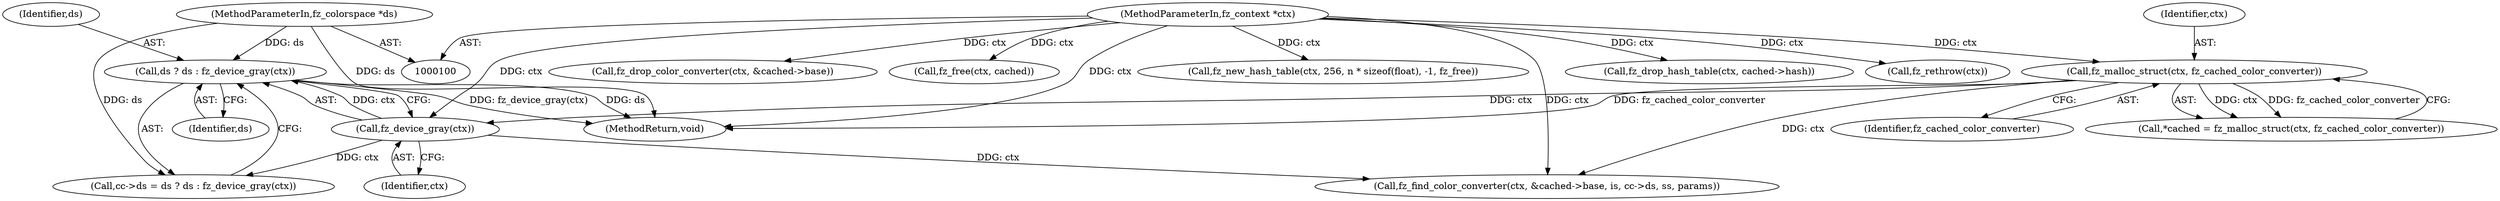 digraph "0_ghostscript_83d4dae44c71816c084a635550acc1a51529b881@pointer" {
"1000134" [label="(Call,ds ? ds : fz_device_gray(ctx))"];
"1000104" [label="(MethodParameterIn,fz_colorspace *ds)"];
"1000137" [label="(Call,fz_device_gray(ctx))"];
"1000117" [label="(Call,fz_malloc_struct(ctx, fz_cached_color_converter))"];
"1000101" [label="(MethodParameterIn,fz_context *ctx)"];
"1000135" [label="(Identifier,ds)"];
"1000134" [label="(Call,ds ? ds : fz_device_gray(ctx))"];
"1000177" [label="(Call,fz_drop_color_converter(ctx, &cached->base))"];
"1000101" [label="(MethodParameterIn,fz_context *ctx)"];
"1000150" [label="(Call,fz_find_color_converter(ctx, &cached->base, is, cc->ds, ss, params))"];
"1000188" [label="(Call,fz_free(ctx, cached))"];
"1000130" [label="(Call,cc->ds = ds ? ds : fz_device_gray(ctx))"];
"1000104" [label="(MethodParameterIn,fz_colorspace *ds)"];
"1000138" [label="(Identifier,ctx)"];
"1000117" [label="(Call,fz_malloc_struct(ctx, fz_cached_color_converter))"];
"1000119" [label="(Identifier,fz_cached_color_converter)"];
"1000166" [label="(Call,fz_new_hash_table(ctx, 256, n * sizeof(float), -1, fz_free))"];
"1000183" [label="(Call,fz_drop_hash_table(ctx, cached->hash))"];
"1000196" [label="(Call,fz_rethrow(ctx))"];
"1000115" [label="(Call,*cached = fz_malloc_struct(ctx, fz_cached_color_converter))"];
"1000118" [label="(Identifier,ctx)"];
"1000136" [label="(Identifier,ds)"];
"1000137" [label="(Call,fz_device_gray(ctx))"];
"1000198" [label="(MethodReturn,void)"];
"1000134" -> "1000130"  [label="AST: "];
"1000134" -> "1000136"  [label="CFG: "];
"1000134" -> "1000137"  [label="CFG: "];
"1000135" -> "1000134"  [label="AST: "];
"1000136" -> "1000134"  [label="AST: "];
"1000137" -> "1000134"  [label="AST: "];
"1000130" -> "1000134"  [label="CFG: "];
"1000134" -> "1000198"  [label="DDG: ds"];
"1000134" -> "1000198"  [label="DDG: fz_device_gray(ctx)"];
"1000104" -> "1000134"  [label="DDG: ds"];
"1000137" -> "1000134"  [label="DDG: ctx"];
"1000104" -> "1000100"  [label="AST: "];
"1000104" -> "1000198"  [label="DDG: ds"];
"1000104" -> "1000130"  [label="DDG: ds"];
"1000137" -> "1000138"  [label="CFG: "];
"1000138" -> "1000137"  [label="AST: "];
"1000137" -> "1000130"  [label="DDG: ctx"];
"1000117" -> "1000137"  [label="DDG: ctx"];
"1000101" -> "1000137"  [label="DDG: ctx"];
"1000137" -> "1000150"  [label="DDG: ctx"];
"1000117" -> "1000115"  [label="AST: "];
"1000117" -> "1000119"  [label="CFG: "];
"1000118" -> "1000117"  [label="AST: "];
"1000119" -> "1000117"  [label="AST: "];
"1000115" -> "1000117"  [label="CFG: "];
"1000117" -> "1000198"  [label="DDG: fz_cached_color_converter"];
"1000117" -> "1000115"  [label="DDG: ctx"];
"1000117" -> "1000115"  [label="DDG: fz_cached_color_converter"];
"1000101" -> "1000117"  [label="DDG: ctx"];
"1000117" -> "1000150"  [label="DDG: ctx"];
"1000101" -> "1000100"  [label="AST: "];
"1000101" -> "1000198"  [label="DDG: ctx"];
"1000101" -> "1000150"  [label="DDG: ctx"];
"1000101" -> "1000166"  [label="DDG: ctx"];
"1000101" -> "1000177"  [label="DDG: ctx"];
"1000101" -> "1000183"  [label="DDG: ctx"];
"1000101" -> "1000188"  [label="DDG: ctx"];
"1000101" -> "1000196"  [label="DDG: ctx"];
}
